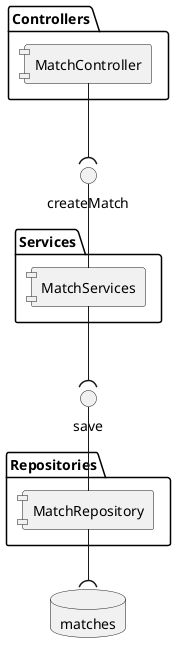 @startuml
skinparam componentStyle uml1
skinparam lineType polyline

database "matches"

package "Controllers" {
[MatchController]
}

[MatchController] --(createMatch

package "Services" {
createMatch -- [MatchServices]
}

[MatchServices] --(save

package "Repositories" {
save -- [MatchRepository]
[MatchRepository] --("matches"
}

@enduml